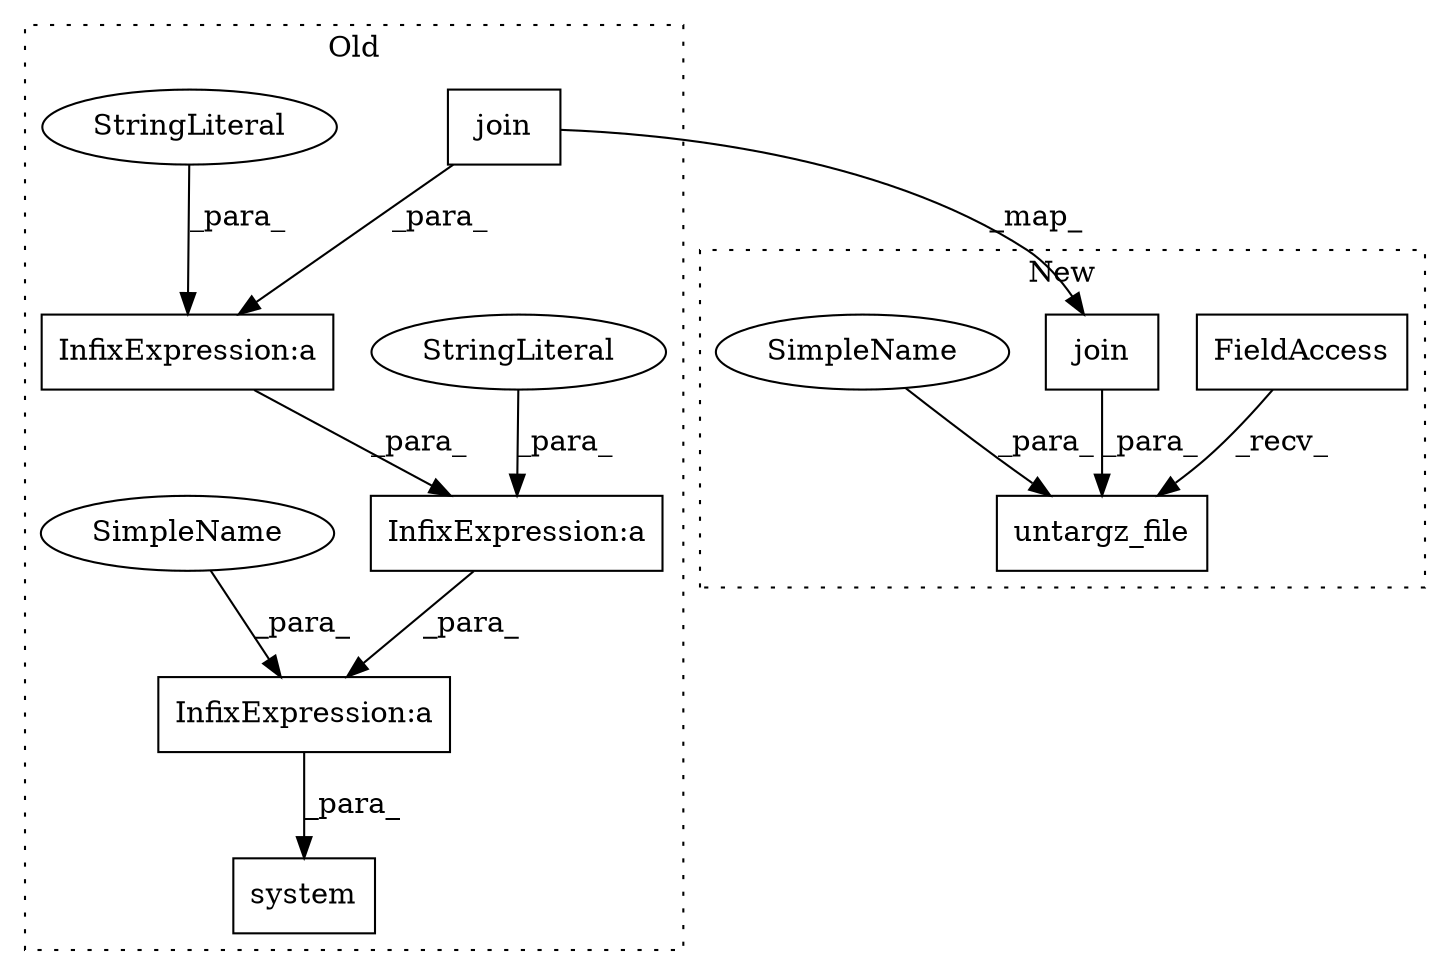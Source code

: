 digraph G {
subgraph cluster0 {
1 [label="system" a="32" s="1218,1300" l="7,1" shape="box"];
3 [label="InfixExpression:a" a="27" s="1239" l="3" shape="box"];
4 [label="InfixExpression:a" a="27" s="1279" l="3" shape="box"];
5 [label="InfixExpression:a" a="27" s="1289" l="3" shape="box"];
8 [label="join" a="32" s="1250,1277" l="5,1" shape="box"];
9 [label="StringLiteral" a="45" s="1282" l="6" shape="ellipse"];
10 [label="StringLiteral" a="45" s="1227" l="12" shape="ellipse"];
11 [label="SimpleName" a="42" s="1292" l="8" shape="ellipse"];
label = "Old";
style="dotted";
}
subgraph cluster1 {
2 [label="untargz_file" a="32" s="1230,1288" l="13,1" shape="box"];
6 [label="FieldAccess" a="22" s="1215" l="14" shape="box"];
7 [label="join" a="32" s="1251,1278" l="5,1" shape="box"];
12 [label="SimpleName" a="42" s="1280" l="8" shape="ellipse"];
label = "New";
style="dotted";
}
3 -> 4 [label="_para_"];
4 -> 5 [label="_para_"];
5 -> 1 [label="_para_"];
6 -> 2 [label="_recv_"];
7 -> 2 [label="_para_"];
8 -> 3 [label="_para_"];
8 -> 7 [label="_map_"];
9 -> 4 [label="_para_"];
10 -> 3 [label="_para_"];
11 -> 5 [label="_para_"];
12 -> 2 [label="_para_"];
}